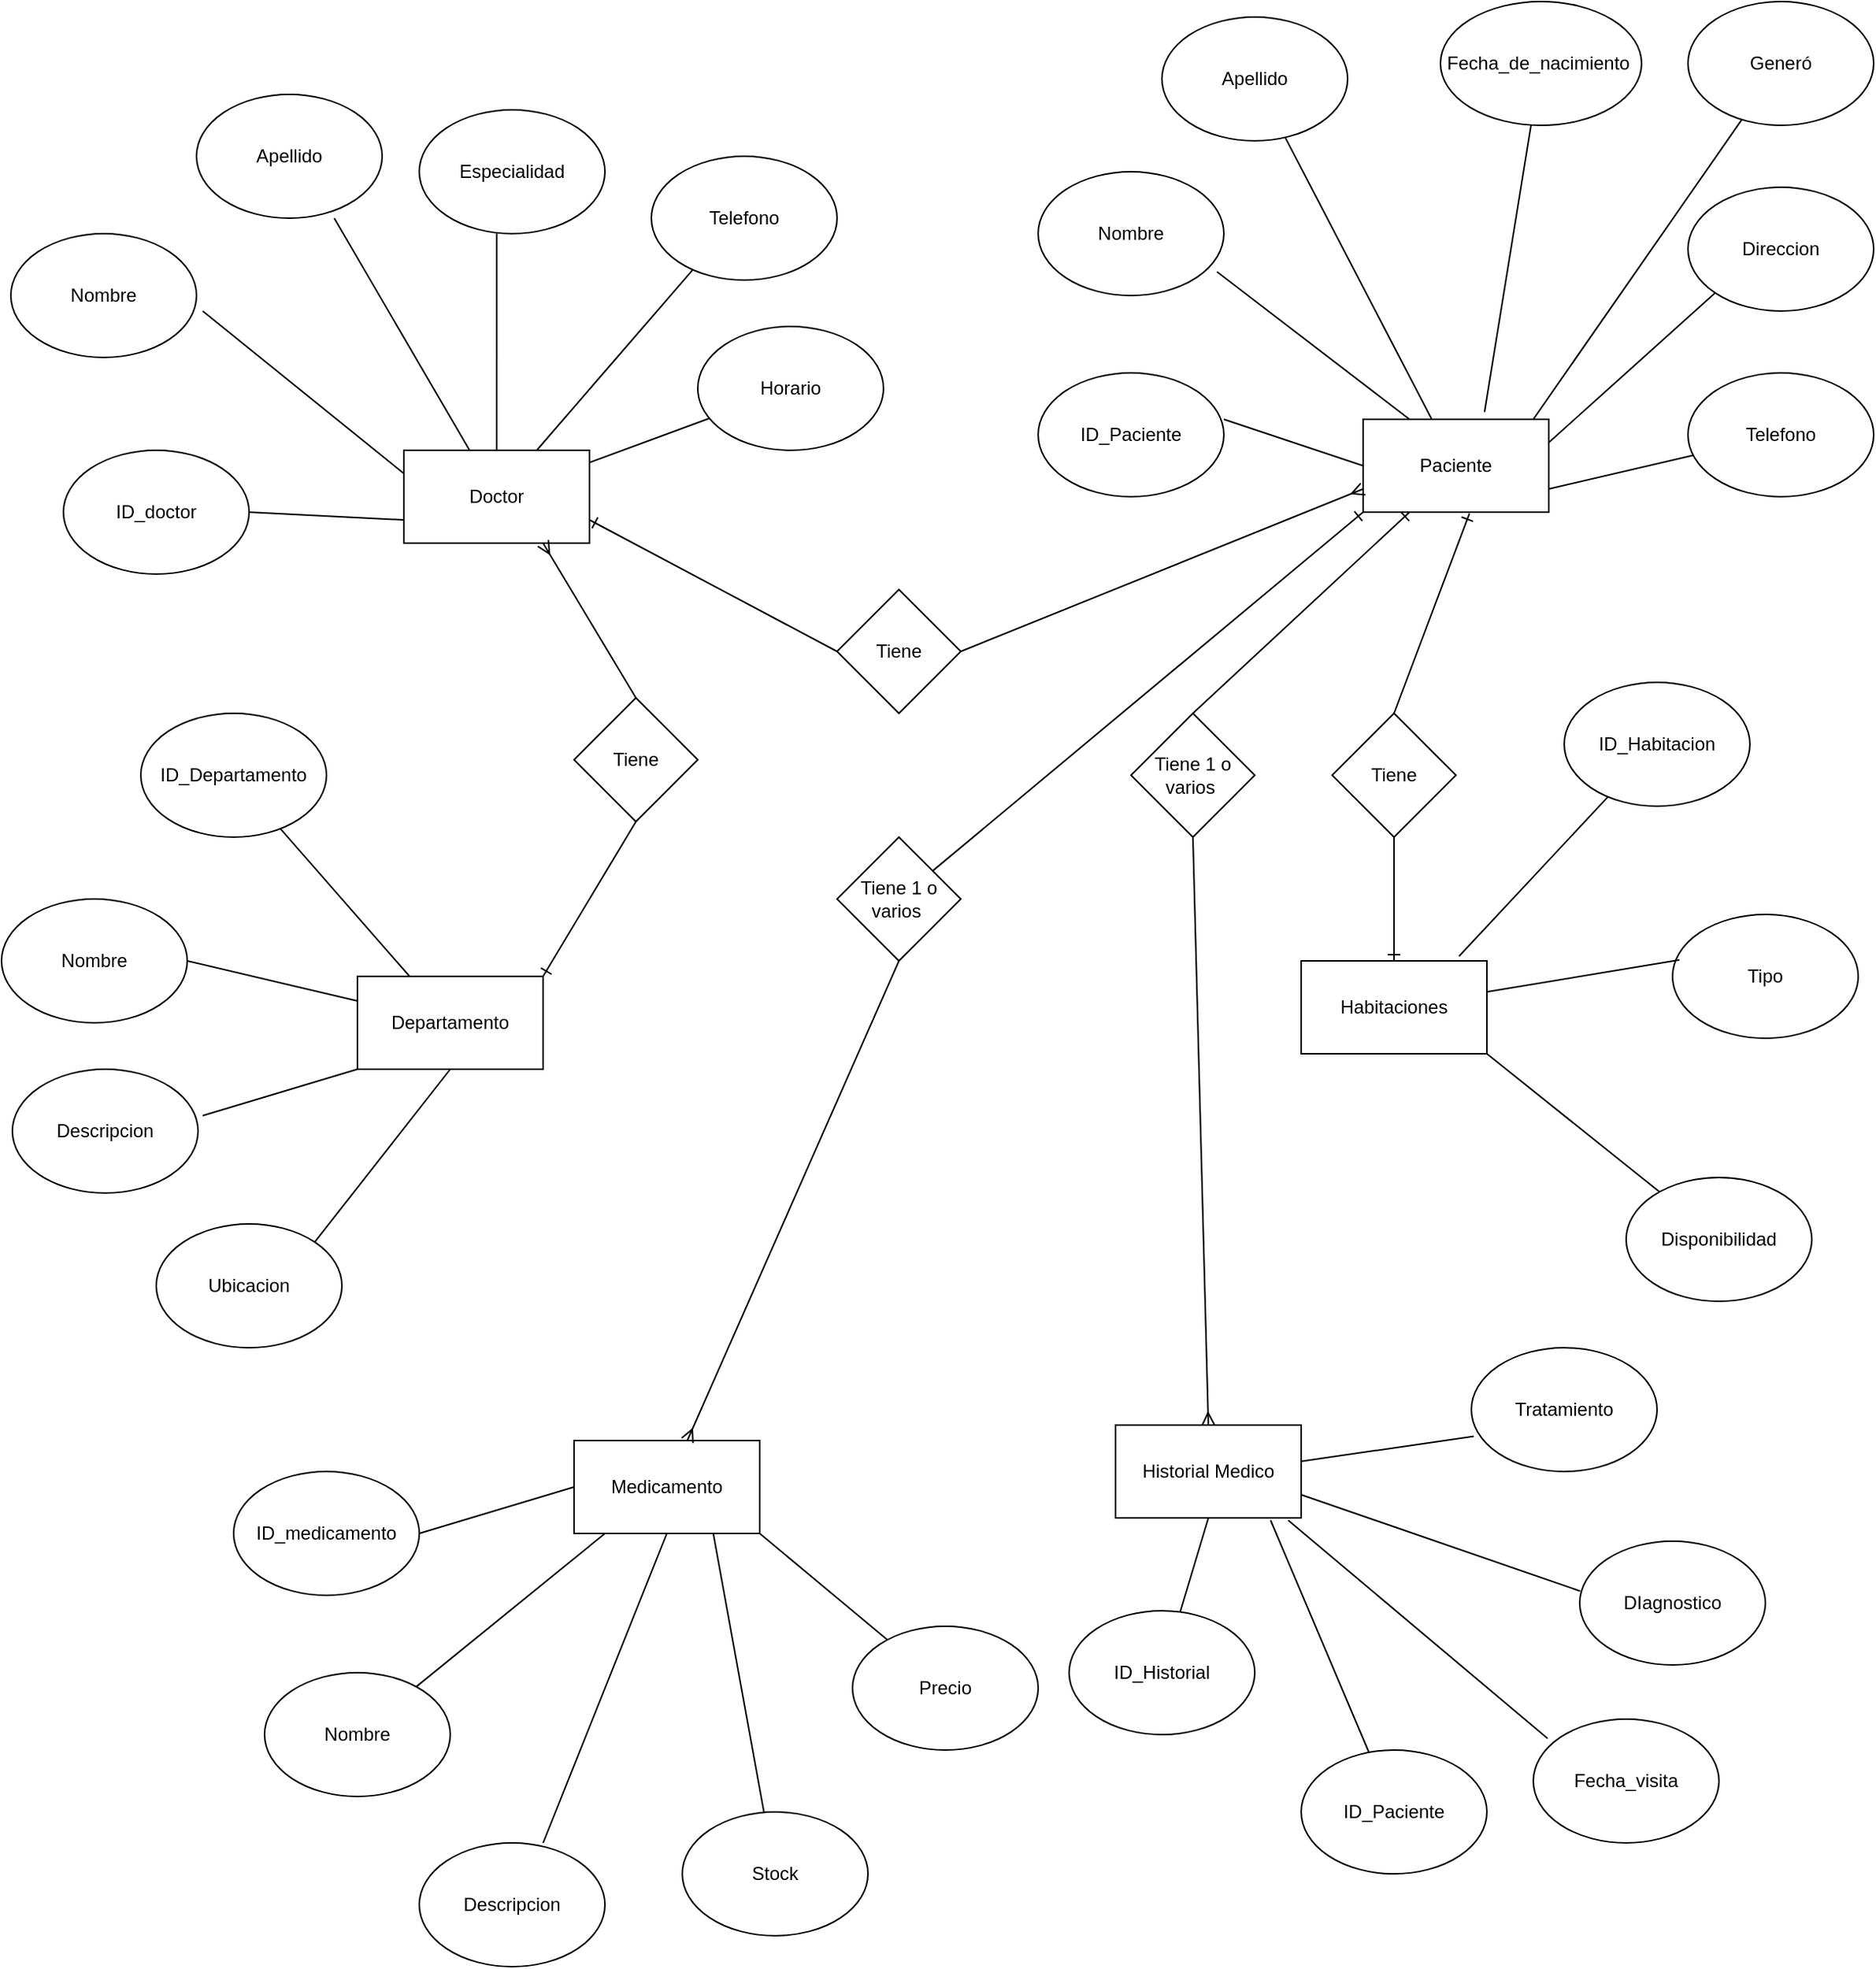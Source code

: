 <mxfile>
    <diagram id="HOH8563YVkXot6nCKtoo" name="Page-1">
        <mxGraphModel dx="1713" dy="1958" grid="1" gridSize="10" guides="1" tooltips="1" connect="1" arrows="1" fold="1" page="1" pageScale="1" pageWidth="827" pageHeight="1169" math="0" shadow="0">
            <root>
                <mxCell id="0"/>
                <mxCell id="1" parent="0"/>
                <mxCell id="76" style="edgeStyle=none;html=1;exitX=0.5;exitY=0;exitDx=0;exitDy=0;entryX=0.5;entryY=1;entryDx=0;entryDy=0;startArrow=ERone;startFill=0;endArrow=none;endFill=0;" edge="1" parent="1" source="2" target="75">
                    <mxGeometry relative="1" as="geometry"/>
                </mxCell>
                <mxCell id="2" value="Habitaciones" style="rounded=0;whiteSpace=wrap;html=1;" vertex="1" parent="1">
                    <mxGeometry x="420" y="170" width="120" height="60" as="geometry"/>
                </mxCell>
                <mxCell id="3" value="Medicamento" style="rounded=0;whiteSpace=wrap;html=1;" vertex="1" parent="1">
                    <mxGeometry x="-50" y="480" width="120" height="60" as="geometry"/>
                </mxCell>
                <mxCell id="79" style="edgeStyle=none;html=1;exitX=0;exitY=1;exitDx=0;exitDy=0;startArrow=ERone;startFill=0;endArrow=none;endFill=0;" edge="1" parent="1" source="4" target="78">
                    <mxGeometry relative="1" as="geometry"/>
                </mxCell>
                <mxCell id="4" value="Paciente" style="rounded=0;whiteSpace=wrap;html=1;" vertex="1" parent="1">
                    <mxGeometry x="460" y="-180" width="120" height="60" as="geometry"/>
                </mxCell>
                <mxCell id="73" style="edgeStyle=none;html=1;exitX=1;exitY=0;exitDx=0;exitDy=0;entryX=0.5;entryY=1;entryDx=0;entryDy=0;startArrow=ERone;startFill=0;endArrow=none;endFill=0;" edge="1" parent="1" source="5" target="72">
                    <mxGeometry relative="1" as="geometry"/>
                </mxCell>
                <mxCell id="5" value="Departamento" style="rounded=0;whiteSpace=wrap;html=1;" vertex="1" parent="1">
                    <mxGeometry x="-190" y="180" width="120" height="60" as="geometry"/>
                </mxCell>
                <mxCell id="6" value="Historial Medico" style="rounded=0;whiteSpace=wrap;html=1;" vertex="1" parent="1">
                    <mxGeometry x="300" y="470" width="120" height="60" as="geometry"/>
                </mxCell>
                <mxCell id="81" style="edgeStyle=none;html=1;exitX=1;exitY=0.75;exitDx=0;exitDy=0;startArrow=ERone;startFill=0;endArrow=none;endFill=0;entryX=0;entryY=0.5;entryDx=0;entryDy=0;" edge="1" parent="1" source="7" target="80">
                    <mxGeometry relative="1" as="geometry"/>
                </mxCell>
                <mxCell id="7" value="Doctor" style="rounded=0;whiteSpace=wrap;html=1;" vertex="1" parent="1">
                    <mxGeometry x="-160" y="-160" width="120" height="60" as="geometry"/>
                </mxCell>
                <mxCell id="9" value="Apellido" style="ellipse;whiteSpace=wrap;html=1;" vertex="1" parent="1">
                    <mxGeometry x="330" y="-440" width="120" height="80" as="geometry"/>
                </mxCell>
                <mxCell id="10" value="Direccion" style="ellipse;whiteSpace=wrap;html=1;" vertex="1" parent="1">
                    <mxGeometry x="670" y="-330" width="120" height="80" as="geometry"/>
                </mxCell>
                <mxCell id="11" value="Fecha_de_nacimiento&amp;nbsp;" style="ellipse;whiteSpace=wrap;html=1;" vertex="1" parent="1">
                    <mxGeometry x="510" y="-450" width="130" height="80" as="geometry"/>
                </mxCell>
                <mxCell id="12" value="Generó" style="ellipse;whiteSpace=wrap;html=1;" vertex="1" parent="1">
                    <mxGeometry x="670" y="-450" width="120" height="80" as="geometry"/>
                </mxCell>
                <mxCell id="13" value="Telefono" style="ellipse;whiteSpace=wrap;html=1;" vertex="1" parent="1">
                    <mxGeometry x="670" y="-210" width="120" height="80" as="geometry"/>
                </mxCell>
                <mxCell id="14" value="ID_Paciente" style="ellipse;whiteSpace=wrap;html=1;" vertex="1" parent="1">
                    <mxGeometry x="250" y="-210" width="120" height="80" as="geometry"/>
                </mxCell>
                <mxCell id="15" value="Nombre" style="ellipse;whiteSpace=wrap;html=1;" vertex="1" parent="1">
                    <mxGeometry x="250" y="-340" width="120" height="80" as="geometry"/>
                </mxCell>
                <mxCell id="16" value="Telefono" style="ellipse;whiteSpace=wrap;html=1;" vertex="1" parent="1">
                    <mxGeometry y="-350" width="120" height="80" as="geometry"/>
                </mxCell>
                <mxCell id="17" value="Nombre" style="ellipse;whiteSpace=wrap;html=1;" vertex="1" parent="1">
                    <mxGeometry x="-414" y="-300" width="120" height="80" as="geometry"/>
                </mxCell>
                <mxCell id="18" value="Horario" style="ellipse;whiteSpace=wrap;html=1;" vertex="1" parent="1">
                    <mxGeometry x="30" y="-240" width="120" height="80" as="geometry"/>
                </mxCell>
                <mxCell id="19" value="ID_doctor" style="ellipse;whiteSpace=wrap;html=1;" vertex="1" parent="1">
                    <mxGeometry x="-380" y="-160" width="120" height="80" as="geometry"/>
                </mxCell>
                <mxCell id="20" value="Especialidad" style="ellipse;whiteSpace=wrap;html=1;" vertex="1" parent="1">
                    <mxGeometry x="-150" y="-380" width="120" height="80" as="geometry"/>
                </mxCell>
                <mxCell id="21" value="Apellido" style="ellipse;whiteSpace=wrap;html=1;" vertex="1" parent="1">
                    <mxGeometry x="-294" y="-390" width="120" height="80" as="geometry"/>
                </mxCell>
                <mxCell id="22" value="Ubicacion" style="ellipse;whiteSpace=wrap;html=1;" vertex="1" parent="1">
                    <mxGeometry x="-320" y="340" width="120" height="80" as="geometry"/>
                </mxCell>
                <mxCell id="23" value="Descripcion" style="ellipse;whiteSpace=wrap;html=1;" vertex="1" parent="1">
                    <mxGeometry x="-413" y="240" width="120" height="80" as="geometry"/>
                </mxCell>
                <mxCell id="24" value="Nombre" style="ellipse;whiteSpace=wrap;html=1;" vertex="1" parent="1">
                    <mxGeometry x="-420" y="130" width="120" height="80" as="geometry"/>
                </mxCell>
                <mxCell id="25" value="ID_Departamento" style="ellipse;whiteSpace=wrap;html=1;" vertex="1" parent="1">
                    <mxGeometry x="-330" y="10" width="120" height="80" as="geometry"/>
                </mxCell>
                <mxCell id="26" value="Disponibilidad" style="ellipse;whiteSpace=wrap;html=1;" vertex="1" parent="1">
                    <mxGeometry x="630" y="310" width="120" height="80" as="geometry"/>
                </mxCell>
                <mxCell id="27" value="Tipo" style="ellipse;whiteSpace=wrap;html=1;" vertex="1" parent="1">
                    <mxGeometry x="660" y="140" width="120" height="80" as="geometry"/>
                </mxCell>
                <mxCell id="28" value="ID_Habitacion" style="ellipse;whiteSpace=wrap;html=1;" vertex="1" parent="1">
                    <mxGeometry x="590" y="-10" width="120" height="80" as="geometry"/>
                </mxCell>
                <mxCell id="29" value="Precio" style="ellipse;whiteSpace=wrap;html=1;" vertex="1" parent="1">
                    <mxGeometry x="130" y="600" width="120" height="80" as="geometry"/>
                </mxCell>
                <mxCell id="30" value="Stock" style="ellipse;whiteSpace=wrap;html=1;" vertex="1" parent="1">
                    <mxGeometry x="20" y="720" width="120" height="80" as="geometry"/>
                </mxCell>
                <mxCell id="31" value="Descripcion" style="ellipse;whiteSpace=wrap;html=1;" vertex="1" parent="1">
                    <mxGeometry x="-150" y="740" width="120" height="80" as="geometry"/>
                </mxCell>
                <mxCell id="32" value="Nombre" style="ellipse;whiteSpace=wrap;html=1;" vertex="1" parent="1">
                    <mxGeometry x="-250" y="630" width="120" height="80" as="geometry"/>
                </mxCell>
                <mxCell id="33" value="ID_medicamento" style="ellipse;whiteSpace=wrap;html=1;" vertex="1" parent="1">
                    <mxGeometry x="-270" y="500" width="120" height="80" as="geometry"/>
                </mxCell>
                <mxCell id="34" value="ID_Historial" style="ellipse;whiteSpace=wrap;html=1;" vertex="1" parent="1">
                    <mxGeometry x="270" y="590" width="120" height="80" as="geometry"/>
                </mxCell>
                <mxCell id="35" value="ID_Paciente" style="ellipse;whiteSpace=wrap;html=1;" vertex="1" parent="1">
                    <mxGeometry x="420" y="680" width="120" height="80" as="geometry"/>
                </mxCell>
                <mxCell id="36" value="Fecha_visita" style="ellipse;whiteSpace=wrap;html=1;" vertex="1" parent="1">
                    <mxGeometry x="570" y="660" width="120" height="80" as="geometry"/>
                </mxCell>
                <mxCell id="37" value="DIagnostico" style="ellipse;whiteSpace=wrap;html=1;" vertex="1" parent="1">
                    <mxGeometry x="600" y="545" width="120" height="80" as="geometry"/>
                </mxCell>
                <mxCell id="38" value="Tratamiento" style="ellipse;whiteSpace=wrap;html=1;" vertex="1" parent="1">
                    <mxGeometry x="530" y="420" width="120" height="80" as="geometry"/>
                </mxCell>
                <mxCell id="39" value="" style="endArrow=none;html=1;" edge="1" parent="1" source="5" target="25">
                    <mxGeometry width="50" height="50" relative="1" as="geometry">
                        <mxPoint x="-70" y="-50" as="sourcePoint"/>
                        <mxPoint x="-20" y="-100" as="targetPoint"/>
                    </mxGeometry>
                </mxCell>
                <mxCell id="40" value="" style="endArrow=none;html=1;entryX=1;entryY=0.5;entryDx=0;entryDy=0;exitX=0;exitY=0.75;exitDx=0;exitDy=0;" edge="1" parent="1" source="7" target="19">
                    <mxGeometry width="50" height="50" relative="1" as="geometry">
                        <mxPoint x="-70" y="-50" as="sourcePoint"/>
                        <mxPoint x="-20" y="-100" as="targetPoint"/>
                    </mxGeometry>
                </mxCell>
                <mxCell id="41" value="" style="endArrow=none;html=1;exitX=0;exitY=0.25;exitDx=0;exitDy=0;" edge="1" parent="1" source="7">
                    <mxGeometry width="50" height="50" relative="1" as="geometry">
                        <mxPoint x="-70" y="-50" as="sourcePoint"/>
                        <mxPoint x="-290" y="-250" as="targetPoint"/>
                    </mxGeometry>
                </mxCell>
                <mxCell id="42" value="" style="endArrow=none;html=1;entryX=0.742;entryY=1;entryDx=0;entryDy=0;entryPerimeter=0;" edge="1" parent="1" source="7" target="21">
                    <mxGeometry width="50" height="50" relative="1" as="geometry">
                        <mxPoint x="-70" y="-50" as="sourcePoint"/>
                        <mxPoint x="-20" y="-100" as="targetPoint"/>
                    </mxGeometry>
                </mxCell>
                <mxCell id="43" value="" style="endArrow=none;html=1;entryX=0.417;entryY=1;entryDx=0;entryDy=0;entryPerimeter=0;" edge="1" parent="1" source="7" target="20">
                    <mxGeometry width="50" height="50" relative="1" as="geometry">
                        <mxPoint x="-70" y="-50" as="sourcePoint"/>
                        <mxPoint x="-20" y="-100" as="targetPoint"/>
                    </mxGeometry>
                </mxCell>
                <mxCell id="44" value="" style="endArrow=none;html=1;entryX=0.225;entryY=0.913;entryDx=0;entryDy=0;entryPerimeter=0;" edge="1" parent="1" source="7" target="16">
                    <mxGeometry width="50" height="50" relative="1" as="geometry">
                        <mxPoint x="-70" y="-50" as="sourcePoint"/>
                        <mxPoint x="-20" y="-100" as="targetPoint"/>
                    </mxGeometry>
                </mxCell>
                <mxCell id="45" value="" style="endArrow=none;html=1;" edge="1" parent="1" source="7" target="18">
                    <mxGeometry width="50" height="50" relative="1" as="geometry">
                        <mxPoint x="-70" y="-50" as="sourcePoint"/>
                        <mxPoint x="-20" y="-100" as="targetPoint"/>
                    </mxGeometry>
                </mxCell>
                <mxCell id="46" value="" style="endArrow=none;html=1;exitX=1;exitY=0.75;exitDx=0;exitDy=0;" edge="1" parent="1" source="4" target="13">
                    <mxGeometry width="50" height="50" relative="1" as="geometry">
                        <mxPoint x="570" y="-120" as="sourcePoint"/>
                        <mxPoint x="620" y="-170" as="targetPoint"/>
                    </mxGeometry>
                </mxCell>
                <mxCell id="47" value="" style="endArrow=none;html=1;entryX=0;entryY=1;entryDx=0;entryDy=0;exitX=1;exitY=0.25;exitDx=0;exitDy=0;" edge="1" parent="1" source="4" target="10">
                    <mxGeometry width="50" height="50" relative="1" as="geometry">
                        <mxPoint x="570" y="-120" as="sourcePoint"/>
                        <mxPoint x="620" y="-170" as="targetPoint"/>
                    </mxGeometry>
                </mxCell>
                <mxCell id="48" value="" style="endArrow=none;html=1;" edge="1" parent="1" target="12">
                    <mxGeometry width="50" height="50" relative="1" as="geometry">
                        <mxPoint x="570" y="-180" as="sourcePoint"/>
                        <mxPoint x="620" y="-170" as="targetPoint"/>
                    </mxGeometry>
                </mxCell>
                <mxCell id="49" value="" style="endArrow=none;html=1;exitX=0.654;exitY=-0.079;exitDx=0;exitDy=0;exitPerimeter=0;" edge="1" parent="1" source="4" target="11">
                    <mxGeometry width="50" height="50" relative="1" as="geometry">
                        <mxPoint x="570" y="-120" as="sourcePoint"/>
                        <mxPoint x="620" y="-170" as="targetPoint"/>
                    </mxGeometry>
                </mxCell>
                <mxCell id="50" value="" style="endArrow=none;html=1;" edge="1" parent="1" source="4" target="9">
                    <mxGeometry width="50" height="50" relative="1" as="geometry">
                        <mxPoint x="570" y="-120" as="sourcePoint"/>
                        <mxPoint x="620" y="-170" as="targetPoint"/>
                    </mxGeometry>
                </mxCell>
                <mxCell id="51" value="" style="endArrow=none;html=1;entryX=0.963;entryY=0.808;entryDx=0;entryDy=0;entryPerimeter=0;exitX=0.25;exitY=0;exitDx=0;exitDy=0;" edge="1" parent="1" source="4" target="15">
                    <mxGeometry width="50" height="50" relative="1" as="geometry">
                        <mxPoint x="570" y="-120" as="sourcePoint"/>
                        <mxPoint x="620" y="-170" as="targetPoint"/>
                    </mxGeometry>
                </mxCell>
                <mxCell id="52" value="" style="endArrow=none;html=1;entryX=1;entryY=0.375;entryDx=0;entryDy=0;entryPerimeter=0;exitX=0;exitY=0.5;exitDx=0;exitDy=0;" edge="1" parent="1" source="4" target="14">
                    <mxGeometry width="50" height="50" relative="1" as="geometry">
                        <mxPoint x="570" y="-120" as="sourcePoint"/>
                        <mxPoint x="620" y="-170" as="targetPoint"/>
                    </mxGeometry>
                </mxCell>
                <mxCell id="53" value="" style="endArrow=none;html=1;exitX=0.85;exitY=-0.05;exitDx=0;exitDy=0;exitPerimeter=0;" edge="1" parent="1" source="2" target="28">
                    <mxGeometry width="50" height="50" relative="1" as="geometry">
                        <mxPoint x="540" y="200" as="sourcePoint"/>
                        <mxPoint x="590" y="150" as="targetPoint"/>
                    </mxGeometry>
                </mxCell>
                <mxCell id="54" value="" style="endArrow=none;html=1;entryX=0.037;entryY=0.367;entryDx=0;entryDy=0;entryPerimeter=0;" edge="1" parent="1" source="2" target="27">
                    <mxGeometry width="50" height="50" relative="1" as="geometry">
                        <mxPoint x="540" y="200" as="sourcePoint"/>
                        <mxPoint x="590" y="150" as="targetPoint"/>
                    </mxGeometry>
                </mxCell>
                <mxCell id="55" value="" style="endArrow=none;html=1;exitX=1;exitY=1;exitDx=0;exitDy=0;" edge="1" parent="1" source="2" target="26">
                    <mxGeometry width="50" height="50" relative="1" as="geometry">
                        <mxPoint x="540" y="200" as="sourcePoint"/>
                        <mxPoint x="590" y="150" as="targetPoint"/>
                    </mxGeometry>
                </mxCell>
                <mxCell id="56" value="" style="endArrow=none;html=1;exitX=0.5;exitY=1;exitDx=0;exitDy=0;" edge="1" parent="1" source="6" target="34">
                    <mxGeometry width="50" height="50" relative="1" as="geometry">
                        <mxPoint x="450" y="560" as="sourcePoint"/>
                        <mxPoint x="500" y="510" as="targetPoint"/>
                    </mxGeometry>
                </mxCell>
                <mxCell id="57" value="" style="endArrow=none;html=1;exitX=0.835;exitY=1.025;exitDx=0;exitDy=0;exitPerimeter=0;" edge="1" parent="1" source="6" target="35">
                    <mxGeometry width="50" height="50" relative="1" as="geometry">
                        <mxPoint x="450" y="560" as="sourcePoint"/>
                        <mxPoint x="500" y="510" as="targetPoint"/>
                    </mxGeometry>
                </mxCell>
                <mxCell id="58" value="" style="endArrow=none;html=1;entryX=0.077;entryY=0.156;entryDx=0;entryDy=0;entryPerimeter=0;exitX=0.93;exitY=1.025;exitDx=0;exitDy=0;exitPerimeter=0;" edge="1" parent="1" source="6" target="36">
                    <mxGeometry width="50" height="50" relative="1" as="geometry">
                        <mxPoint x="450" y="560" as="sourcePoint"/>
                        <mxPoint x="500" y="510" as="targetPoint"/>
                    </mxGeometry>
                </mxCell>
                <mxCell id="59" value="" style="endArrow=none;html=1;entryX=0.002;entryY=0.403;entryDx=0;entryDy=0;entryPerimeter=0;exitX=1;exitY=0.75;exitDx=0;exitDy=0;" edge="1" parent="1" source="6" target="37">
                    <mxGeometry width="50" height="50" relative="1" as="geometry">
                        <mxPoint x="480" y="590" as="sourcePoint"/>
                        <mxPoint x="530" y="540" as="targetPoint"/>
                    </mxGeometry>
                </mxCell>
                <mxCell id="60" value="" style="endArrow=none;html=1;exitX=1.002;exitY=0.39;exitDx=0;exitDy=0;exitPerimeter=0;entryX=0.013;entryY=0.715;entryDx=0;entryDy=0;entryPerimeter=0;" edge="1" parent="1" source="6" target="38">
                    <mxGeometry width="50" height="50" relative="1" as="geometry">
                        <mxPoint x="450" y="560" as="sourcePoint"/>
                        <mxPoint x="500" y="510" as="targetPoint"/>
                    </mxGeometry>
                </mxCell>
                <mxCell id="61" value="" style="endArrow=none;html=1;exitX=0.167;exitY=1;exitDx=0;exitDy=0;exitPerimeter=0;" edge="1" parent="1" source="3" target="32">
                    <mxGeometry width="50" height="50" relative="1" as="geometry">
                        <mxPoint x="-30" y="560" as="sourcePoint"/>
                        <mxPoint x="20" y="510" as="targetPoint"/>
                    </mxGeometry>
                </mxCell>
                <mxCell id="62" value="" style="endArrow=none;html=1;entryX=0.667;entryY=0;entryDx=0;entryDy=0;entryPerimeter=0;exitX=0.5;exitY=1;exitDx=0;exitDy=0;" edge="1" parent="1" source="3" target="31">
                    <mxGeometry width="50" height="50" relative="1" as="geometry">
                        <mxPoint x="-30" y="560" as="sourcePoint"/>
                        <mxPoint x="20" y="510" as="targetPoint"/>
                    </mxGeometry>
                </mxCell>
                <mxCell id="63" value="" style="endArrow=none;html=1;exitX=0.75;exitY=1;exitDx=0;exitDy=0;" edge="1" parent="1" source="3" target="30">
                    <mxGeometry width="50" height="50" relative="1" as="geometry">
                        <mxPoint x="-30" y="560" as="sourcePoint"/>
                        <mxPoint x="80" y="710" as="targetPoint"/>
                    </mxGeometry>
                </mxCell>
                <mxCell id="64" value="" style="endArrow=none;html=1;exitX=1;exitY=1;exitDx=0;exitDy=0;" edge="1" parent="1" source="3" target="29">
                    <mxGeometry width="50" height="50" relative="1" as="geometry">
                        <mxPoint x="-30" y="560" as="sourcePoint"/>
                        <mxPoint x="20" y="510" as="targetPoint"/>
                    </mxGeometry>
                </mxCell>
                <mxCell id="65" value="" style="endArrow=none;html=1;entryX=0;entryY=0.5;entryDx=0;entryDy=0;exitX=1;exitY=0.5;exitDx=0;exitDy=0;" edge="1" parent="1" source="33" target="3">
                    <mxGeometry width="50" height="50" relative="1" as="geometry">
                        <mxPoint x="-30" y="560" as="sourcePoint"/>
                        <mxPoint x="20" y="510" as="targetPoint"/>
                    </mxGeometry>
                </mxCell>
                <mxCell id="66" value="" style="endArrow=none;html=1;entryX=1;entryY=0;entryDx=0;entryDy=0;exitX=0.5;exitY=1;exitDx=0;exitDy=0;" edge="1" parent="1" source="5" target="22">
                    <mxGeometry width="50" height="50" relative="1" as="geometry">
                        <mxPoint x="-130" y="190" as="sourcePoint"/>
                        <mxPoint x="-90" y="140" as="targetPoint"/>
                    </mxGeometry>
                </mxCell>
                <mxCell id="67" value="" style="endArrow=none;html=1;entryX=1.025;entryY=0.375;entryDx=0;entryDy=0;entryPerimeter=0;exitX=0;exitY=1;exitDx=0;exitDy=0;" edge="1" parent="1" source="5" target="23">
                    <mxGeometry width="50" height="50" relative="1" as="geometry">
                        <mxPoint x="-130" y="190" as="sourcePoint"/>
                        <mxPoint x="-80" y="140" as="targetPoint"/>
                    </mxGeometry>
                </mxCell>
                <mxCell id="68" value="" style="endArrow=none;html=1;entryX=1;entryY=0.5;entryDx=0;entryDy=0;" edge="1" parent="1" source="5" target="24">
                    <mxGeometry width="50" height="50" relative="1" as="geometry">
                        <mxPoint x="-130" y="190" as="sourcePoint"/>
                        <mxPoint x="-290" y="180" as="targetPoint"/>
                    </mxGeometry>
                </mxCell>
                <mxCell id="70" style="edgeStyle=none;html=1;exitX=0.25;exitY=1;exitDx=0;exitDy=0;startArrow=ERone;startFill=0;endArrow=none;endFill=0;" edge="1" parent="1" source="4">
                    <mxGeometry relative="1" as="geometry">
                        <mxPoint x="350" y="10" as="targetPoint"/>
                        <mxPoint x="410" y="-10" as="sourcePoint"/>
                    </mxGeometry>
                </mxCell>
                <mxCell id="71" style="edgeStyle=none;html=1;exitX=0.5;exitY=1;exitDx=0;exitDy=0;entryX=0.5;entryY=0;entryDx=0;entryDy=0;endArrow=ERmany;endFill=0;" edge="1" parent="1" source="69" target="6">
                    <mxGeometry relative="1" as="geometry"/>
                </mxCell>
                <mxCell id="69" value="Tiene 1 o varios&amp;nbsp;" style="rhombus;whiteSpace=wrap;html=1;" vertex="1" parent="1">
                    <mxGeometry x="310" y="10" width="80" height="80" as="geometry"/>
                </mxCell>
                <mxCell id="74" style="edgeStyle=none;html=1;exitX=0.5;exitY=0;exitDx=0;exitDy=0;entryX=0.75;entryY=1;entryDx=0;entryDy=0;startArrow=none;startFill=0;endArrow=ERmany;endFill=0;" edge="1" parent="1" source="72" target="7">
                    <mxGeometry relative="1" as="geometry"/>
                </mxCell>
                <mxCell id="72" value="Tiene" style="rhombus;whiteSpace=wrap;html=1;" vertex="1" parent="1">
                    <mxGeometry x="-50" width="80" height="80" as="geometry"/>
                </mxCell>
                <mxCell id="77" style="edgeStyle=none;html=1;exitX=0.5;exitY=0;exitDx=0;exitDy=0;entryX=0.573;entryY=1.013;entryDx=0;entryDy=0;entryPerimeter=0;startArrow=none;startFill=0;endArrow=ERone;endFill=0;" edge="1" parent="1" source="75" target="4">
                    <mxGeometry relative="1" as="geometry"/>
                </mxCell>
                <mxCell id="75" value="Tiene" style="rhombus;whiteSpace=wrap;html=1;" vertex="1" parent="1">
                    <mxGeometry x="440" y="10" width="80" height="80" as="geometry"/>
                </mxCell>
                <mxCell id="85" style="edgeStyle=none;html=1;exitX=0.5;exitY=1;exitDx=0;exitDy=0;startArrow=none;startFill=0;endArrow=ERmany;endFill=0;" edge="1" parent="1" source="78" target="3">
                    <mxGeometry relative="1" as="geometry"/>
                </mxCell>
                <mxCell id="78" value="Tiene 1 o varios&amp;nbsp;" style="rhombus;whiteSpace=wrap;html=1;" vertex="1" parent="1">
                    <mxGeometry x="120" y="90" width="80" height="80" as="geometry"/>
                </mxCell>
                <mxCell id="83" style="edgeStyle=none;html=1;exitX=1;exitY=0.5;exitDx=0;exitDy=0;entryX=0;entryY=0.75;entryDx=0;entryDy=0;startArrow=none;startFill=0;endArrow=ERmany;endFill=0;" edge="1" parent="1" source="80" target="4">
                    <mxGeometry relative="1" as="geometry"/>
                </mxCell>
                <mxCell id="80" value="Tiene" style="rhombus;whiteSpace=wrap;html=1;" vertex="1" parent="1">
                    <mxGeometry x="120" y="-70" width="80" height="80" as="geometry"/>
                </mxCell>
            </root>
        </mxGraphModel>
    </diagram>
</mxfile>
